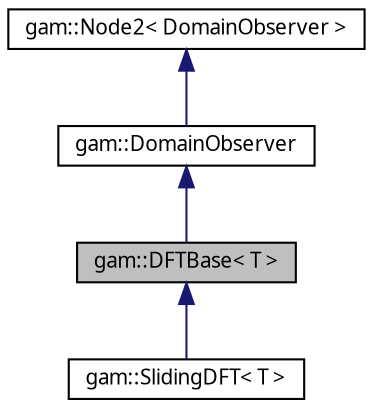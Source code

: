 digraph "gam::DFTBase&lt; T &gt;"
{
 // LATEX_PDF_SIZE
  bgcolor="transparent";
  edge [fontname="FreeSans.ttf",fontsize="10",labelfontname="FreeSans.ttf",labelfontsize="10"];
  node [fontname="FreeSans.ttf",fontsize="10",shape=record];
  Node1 [label="gam::DFTBase\< T \>",height=0.2,width=0.4,color="black", fillcolor="grey75", style="filled", fontcolor="black",tooltip="Base class for DFTs."];
  Node2 -> Node1 [dir="back",color="midnightblue",fontsize="10",style="solid",fontname="FreeSans.ttf"];
  Node2 [label="gam::DomainObserver",height=0.2,width=0.4,color="black",URL="$classgam_1_1_domain_observer.html",tooltip="Domain observer."];
  Node3 -> Node2 [dir="back",color="midnightblue",fontsize="10",style="solid",fontname="FreeSans.ttf"];
  Node3 [label="gam::Node2\< DomainObserver \>",height=0.2,width=0.4,color="black",URL="$classgam_1_1_node2.html",tooltip=" "];
  Node1 -> Node4 [dir="back",color="midnightblue",fontsize="10",style="solid",fontname="FreeSans.ttf"];
  Node4 [label="gam::SlidingDFT\< T \>",height=0.2,width=0.4,color="black",URL="$classgam_1_1_sliding_d_f_t.html",tooltip="Sliding discrete Fourier transform."];
}
